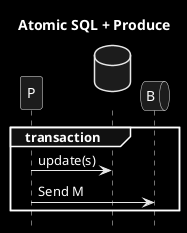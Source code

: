 @startuml
title Atomic SQL + Produce
hide footbox
skinparam monochrome reverse
database " " as DB order 9
queue B order 10

group transaction
    P->DB: update(s)
    P->B: Send M
end
@enduml
? transactional outbox pattern
? CDC/Debezium

